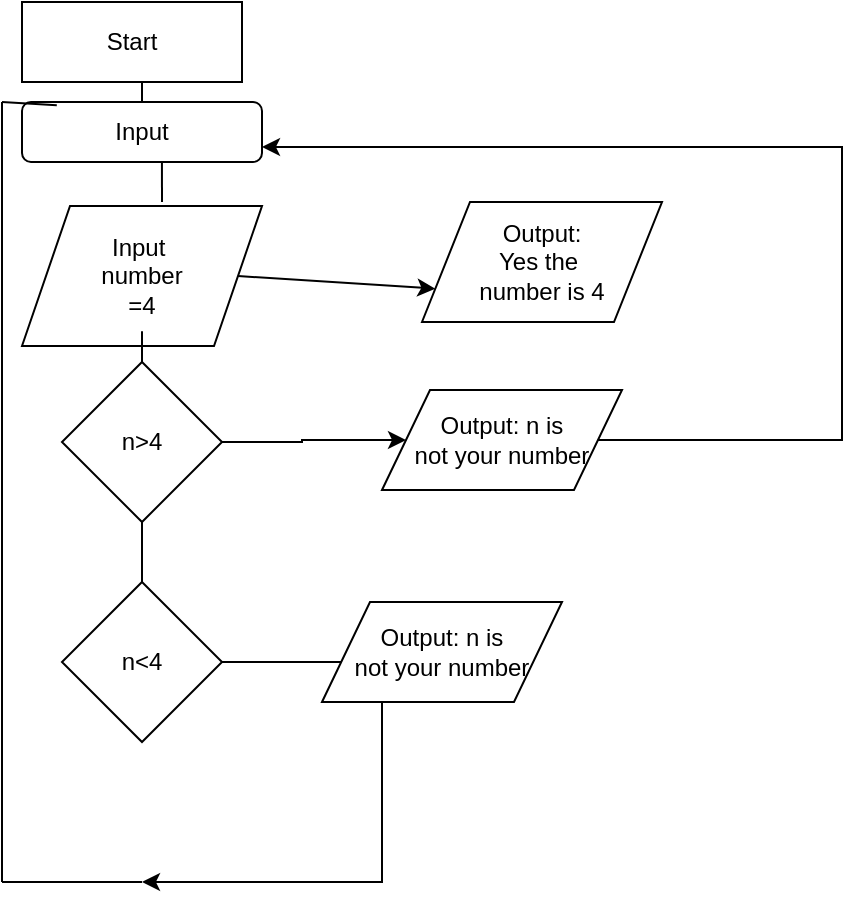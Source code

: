 <mxfile version="11.2.8" type="device" pages="1"><diagram id="CUhwFvR6K2xLBk78KNma" name="Page-1"><mxGraphModel dx="1005" dy="539" grid="1" gridSize="10" guides="1" tooltips="1" connect="1" arrows="1" fold="1" page="1" pageScale="1" pageWidth="850" pageHeight="1100" math="0" shadow="0"><root><mxCell id="0"/><mxCell id="1" parent="0"/><mxCell id="uN5GOa1g0D1a8yrJ8fOJ-1" value="Input" style="rounded=1;whiteSpace=wrap;html=1;" vertex="1" parent="1"><mxGeometry x="20" y="50" width="120" height="30" as="geometry"/></mxCell><mxCell id="uN5GOa1g0D1a8yrJ8fOJ-3" value="Input&amp;nbsp;&lt;br&gt;number&lt;br&gt;=4" style="shape=parallelogram;perimeter=parallelogramPerimeter;whiteSpace=wrap;html=1;" vertex="1" parent="1"><mxGeometry x="20" y="102" width="120" height="70" as="geometry"/></mxCell><mxCell id="uN5GOa1g0D1a8yrJ8fOJ-14" value="Output:&lt;br&gt;Yes the&amp;nbsp;&lt;br&gt;number is 4" style="shape=parallelogram;perimeter=parallelogramPerimeter;whiteSpace=wrap;html=1;" vertex="1" parent="1"><mxGeometry x="220" y="100" width="120" height="60" as="geometry"/></mxCell><mxCell id="uN5GOa1g0D1a8yrJ8fOJ-47" value="" style="edgeStyle=orthogonalEdgeStyle;rounded=0;orthogonalLoop=1;jettySize=auto;html=1;" edge="1" parent="1" source="uN5GOa1g0D1a8yrJ8fOJ-29" target="uN5GOa1g0D1a8yrJ8fOJ-44"><mxGeometry relative="1" as="geometry"/></mxCell><mxCell id="uN5GOa1g0D1a8yrJ8fOJ-29" value="n&amp;gt;4" style="rhombus;whiteSpace=wrap;html=1;direction=west;" vertex="1" parent="1"><mxGeometry x="40" y="180" width="80" height="80" as="geometry"/></mxCell><mxCell id="uN5GOa1g0D1a8yrJ8fOJ-48" value="" style="edgeStyle=orthogonalEdgeStyle;rounded=0;orthogonalLoop=1;jettySize=auto;html=1;" edge="1" parent="1" source="uN5GOa1g0D1a8yrJ8fOJ-32"><mxGeometry relative="1" as="geometry"><mxPoint x="202" y="330" as="targetPoint"/></mxGeometry></mxCell><mxCell id="uN5GOa1g0D1a8yrJ8fOJ-32" value="n&amp;lt;4" style="rhombus;whiteSpace=wrap;html=1;" vertex="1" parent="1"><mxGeometry x="40" y="290" width="80" height="80" as="geometry"/></mxCell><mxCell id="uN5GOa1g0D1a8yrJ8fOJ-33" value="" style="endArrow=none;html=1;entryX=0.5;entryY=0;entryDx=0;entryDy=0;" edge="1" parent="1" source="uN5GOa1g0D1a8yrJ8fOJ-32" target="uN5GOa1g0D1a8yrJ8fOJ-29"><mxGeometry width="50" height="50" relative="1" as="geometry"><mxPoint x="20" y="430" as="sourcePoint"/><mxPoint x="70" y="380" as="targetPoint"/><Array as="points"><mxPoint x="80" y="290"/></Array></mxGeometry></mxCell><mxCell id="uN5GOa1g0D1a8yrJ8fOJ-36" value="" style="endArrow=none;html=1;" edge="1" parent="1"><mxGeometry width="50" height="50" relative="1" as="geometry"><mxPoint x="80" y="180" as="sourcePoint"/><mxPoint x="80" y="180" as="targetPoint"/><Array as="points"><mxPoint x="80" y="180"/><mxPoint x="80" y="160"/></Array></mxGeometry></mxCell><mxCell id="uN5GOa1g0D1a8yrJ8fOJ-38" value="" style="endArrow=none;html=1;entryX=0.583;entryY=0.983;entryDx=0;entryDy=0;entryPerimeter=0;" edge="1" parent="1" target="uN5GOa1g0D1a8yrJ8fOJ-1"><mxGeometry width="50" height="50" relative="1" as="geometry"><mxPoint x="90" y="100" as="sourcePoint"/><mxPoint x="90" y="90" as="targetPoint"/><Array as="points"><mxPoint x="90" y="100"/></Array></mxGeometry></mxCell><mxCell id="uN5GOa1g0D1a8yrJ8fOJ-64" style="edgeStyle=orthogonalEdgeStyle;rounded=0;orthogonalLoop=1;jettySize=auto;html=1;exitX=1;exitY=0.5;exitDx=0;exitDy=0;entryX=1;entryY=0.75;entryDx=0;entryDy=0;" edge="1" parent="1" source="uN5GOa1g0D1a8yrJ8fOJ-44" target="uN5GOa1g0D1a8yrJ8fOJ-1"><mxGeometry relative="1" as="geometry"><Array as="points"><mxPoint x="430" y="219"/><mxPoint x="430" y="73"/></Array></mxGeometry></mxCell><mxCell id="uN5GOa1g0D1a8yrJ8fOJ-44" value="Output: n is&lt;br&gt;not your number" style="shape=parallelogram;perimeter=parallelogramPerimeter;whiteSpace=wrap;html=1;" vertex="1" parent="1"><mxGeometry x="200" y="194" width="120" height="50" as="geometry"/></mxCell><mxCell id="uN5GOa1g0D1a8yrJ8fOJ-52" value="" style="endArrow=classic;html=1;entryX=0;entryY=0.75;entryDx=0;entryDy=0;exitX=1;exitY=0.5;exitDx=0;exitDy=0;" edge="1" parent="1" source="uN5GOa1g0D1a8yrJ8fOJ-3" target="uN5GOa1g0D1a8yrJ8fOJ-14"><mxGeometry width="50" height="50" relative="1" as="geometry"><mxPoint x="130" y="180" as="sourcePoint"/><mxPoint x="180" y="130" as="targetPoint"/></mxGeometry></mxCell><mxCell id="uN5GOa1g0D1a8yrJ8fOJ-54" value="" style="endArrow=none;html=1;" edge="1" parent="1"><mxGeometry width="50" height="50" relative="1" as="geometry"><mxPoint x="10" y="440" as="sourcePoint"/><mxPoint x="80" y="440" as="targetPoint"/></mxGeometry></mxCell><mxCell id="uN5GOa1g0D1a8yrJ8fOJ-55" value="" style="endArrow=none;html=1;" edge="1" parent="1"><mxGeometry width="50" height="50" relative="1" as="geometry"><mxPoint x="10" y="50" as="sourcePoint"/><mxPoint x="10" y="440" as="targetPoint"/></mxGeometry></mxCell><mxCell id="uN5GOa1g0D1a8yrJ8fOJ-56" value="" style="endArrow=none;html=1;entryX=0.145;entryY=0.053;entryDx=0;entryDy=0;entryPerimeter=0;" edge="1" parent="1" target="uN5GOa1g0D1a8yrJ8fOJ-1"><mxGeometry width="50" height="50" relative="1" as="geometry"><mxPoint x="10" y="50" as="sourcePoint"/><mxPoint x="40" y="40" as="targetPoint"/></mxGeometry></mxCell><mxCell id="uN5GOa1g0D1a8yrJ8fOJ-57" value="" style="endArrow=none;html=1;entryX=0.5;entryY=0;entryDx=0;entryDy=0;" edge="1" parent="1" target="uN5GOa1g0D1a8yrJ8fOJ-1"><mxGeometry width="50" height="50" relative="1" as="geometry"><mxPoint x="80" y="30" as="sourcePoint"/><mxPoint x="60" y="460" as="targetPoint"/></mxGeometry></mxCell><mxCell id="uN5GOa1g0D1a8yrJ8fOJ-59" value="Start" style="rounded=0;whiteSpace=wrap;html=1;" vertex="1" parent="1"><mxGeometry x="20" width="110" height="40" as="geometry"/></mxCell><mxCell id="uN5GOa1g0D1a8yrJ8fOJ-68" style="edgeStyle=orthogonalEdgeStyle;rounded=0;orthogonalLoop=1;jettySize=auto;html=1;exitX=0.25;exitY=1;exitDx=0;exitDy=0;" edge="1" parent="1" source="uN5GOa1g0D1a8yrJ8fOJ-65"><mxGeometry relative="1" as="geometry"><mxPoint x="80" y="440" as="targetPoint"/><Array as="points"><mxPoint x="200" y="440"/></Array></mxGeometry></mxCell><mxCell id="uN5GOa1g0D1a8yrJ8fOJ-65" value="Output: n is&lt;br&gt;not your number" style="shape=parallelogram;perimeter=parallelogramPerimeter;whiteSpace=wrap;html=1;" vertex="1" parent="1"><mxGeometry x="170" y="300" width="120" height="50" as="geometry"/></mxCell></root></mxGraphModel></diagram></mxfile>
